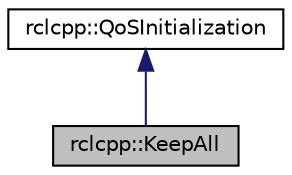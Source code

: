 digraph "rclcpp::KeepAll"
{
  edge [fontname="Helvetica",fontsize="10",labelfontname="Helvetica",labelfontsize="10"];
  node [fontname="Helvetica",fontsize="10",shape=record];
  Node0 [label="rclcpp::KeepAll",height=0.2,width=0.4,color="black", fillcolor="grey75", style="filled", fontcolor="black"];
  Node1 -> Node0 [dir="back",color="midnightblue",fontsize="10",style="solid",fontname="Helvetica"];
  Node1 [label="rclcpp::QoSInitialization",height=0.2,width=0.4,color="black", fillcolor="white", style="filled",URL="$structrclcpp_1_1QoSInitialization.html",tooltip="QoS initialization values, cannot be created directly, use KeepAll or KeepLast instead. "];
}
